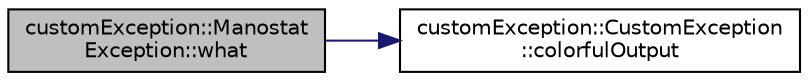 digraph "customException::ManostatException::what"
{
 // LATEX_PDF_SIZE
  edge [fontname="Helvetica",fontsize="10",labelfontname="Helvetica",labelfontsize="10"];
  node [fontname="Helvetica",fontsize="10",shape=record];
  rankdir="LR";
  Node1 [label="customException::Manostat\lException::what",height=0.2,width=0.4,color="black", fillcolor="grey75", style="filled", fontcolor="black",tooltip="Construct a new Custom Exception:: Custom Exception object."];
  Node1 -> Node2 [color="midnightblue",fontsize="10",style="solid",fontname="Helvetica"];
  Node2 [label="customException::CustomException\l::colorfulOutput",height=0.2,width=0.4,color="black", fillcolor="white", style="filled",URL="$classcustomException_1_1CustomException.html#a62f6656d4e73b02064bc3fd4e60a7f28",tooltip="Prints the exception type in color."];
}
